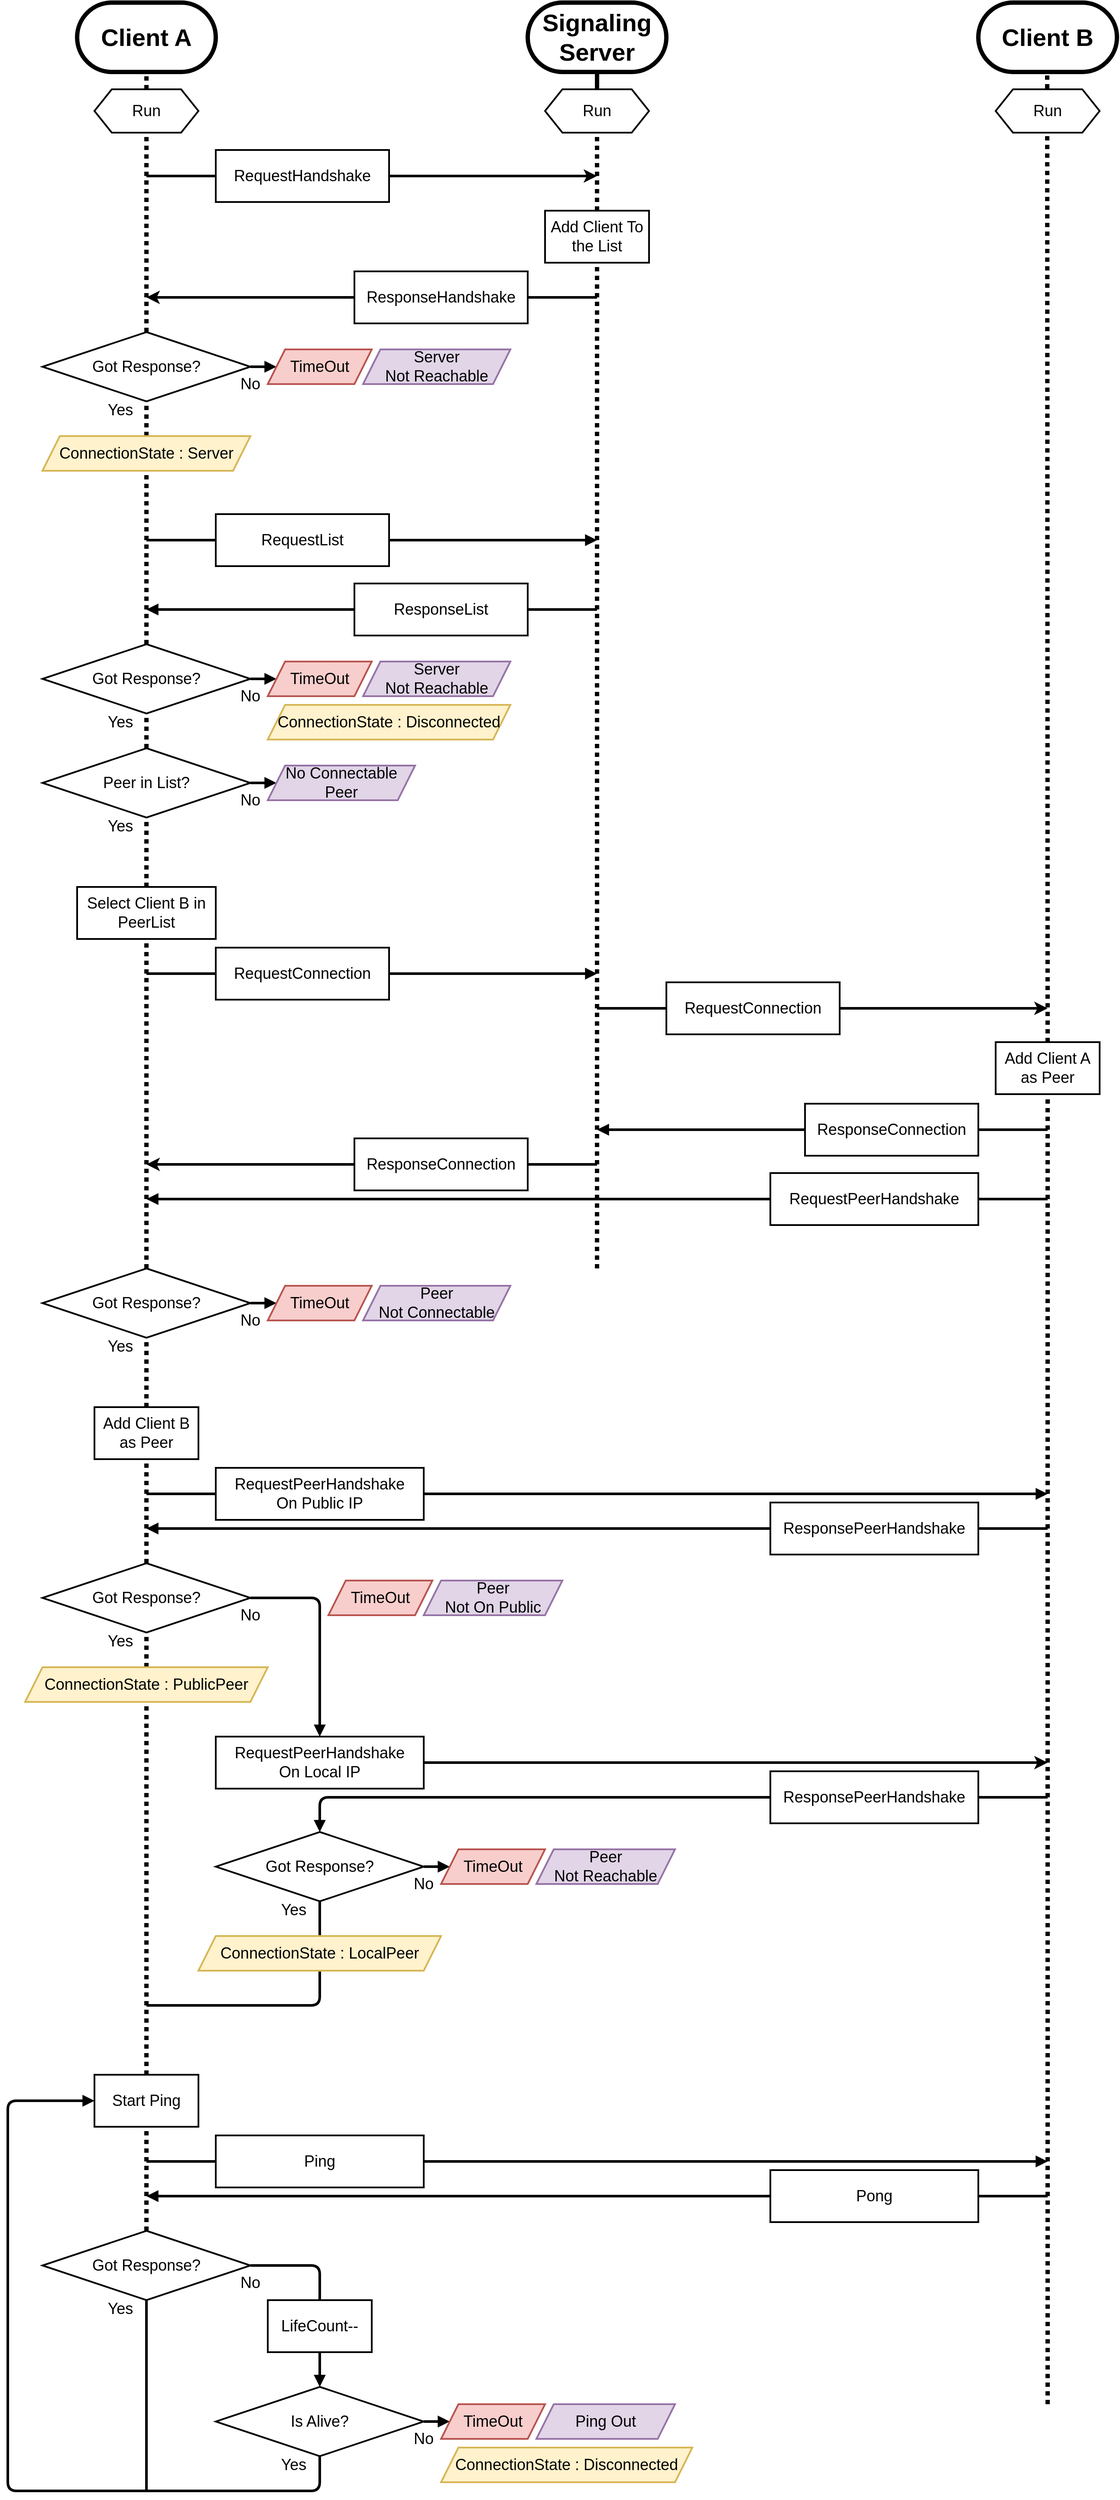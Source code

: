 <mxfile version="14.7.0" type="device"><diagram id="FAXT_r-bBd2jd8laFGE9" name="Page-1"><mxGraphModel dx="4753" dy="2177" grid="1" gridSize="10" guides="1" tooltips="1" connect="1" arrows="1" fold="1" page="1" pageScale="1" pageWidth="827" pageHeight="1169" math="0" shadow="0"><root><mxCell id="0"/><mxCell id="1" parent="0"/><mxCell id="XYH9GQJBYQ7va7GYE9v8-1" value="&lt;span style=&quot;font-size: 28px&quot;&gt;&lt;b&gt;Signaling&lt;br&gt;Server&lt;/b&gt;&lt;/span&gt;" style="rounded=1;whiteSpace=wrap;html=1;arcSize=50;strokeWidth=5;" vertex="1" parent="1"><mxGeometry x="320" y="40" width="160" height="80" as="geometry"/></mxCell><mxCell id="XYH9GQJBYQ7va7GYE9v8-2" value="&lt;font style=&quot;font-size: 28px&quot;&gt;&lt;b&gt;Client A&lt;/b&gt;&lt;/font&gt;" style="rounded=1;whiteSpace=wrap;html=1;arcSize=50;strokeWidth=5;" vertex="1" parent="1"><mxGeometry x="-200" y="40" width="160" height="80" as="geometry"/></mxCell><mxCell id="XYH9GQJBYQ7va7GYE9v8-3" value="&lt;b style=&quot;font-size: 28px&quot;&gt;Client B&lt;/b&gt;" style="rounded=1;whiteSpace=wrap;html=1;arcSize=50;strokeWidth=5;" vertex="1" parent="1"><mxGeometry x="840" y="40" width="160" height="80" as="geometry"/></mxCell><mxCell id="XYH9GQJBYQ7va7GYE9v8-4" value="" style="endArrow=none;html=1;entryX=0.5;entryY=1;entryDx=0;entryDy=0;strokeWidth=5;startArrow=none;dashed=1;dashPattern=1 1;exitX=0.5;exitY=0;exitDx=0;exitDy=0;" edge="1" parent="1" source="XYH9GQJBYQ7va7GYE9v8-148" target="XYH9GQJBYQ7va7GYE9v8-2"><mxGeometry width="50" height="50" relative="1" as="geometry"><mxPoint x="-120" y="3240" as="sourcePoint"/><mxPoint x="160" y="320" as="targetPoint"/></mxGeometry></mxCell><mxCell id="XYH9GQJBYQ7va7GYE9v8-5" value="" style="endArrow=none;html=1;strokeWidth=5;entryX=0.5;entryY=1;entryDx=0;entryDy=0;startArrow=none;" edge="1" parent="1" source="XYH9GQJBYQ7va7GYE9v8-7" target="XYH9GQJBYQ7va7GYE9v8-1"><mxGeometry width="50" height="50" relative="1" as="geometry"><mxPoint x="400" y="680" as="sourcePoint"/><mxPoint x="400" y="140" as="targetPoint"/></mxGeometry></mxCell><mxCell id="XYH9GQJBYQ7va7GYE9v8-6" value="" style="endArrow=none;html=1;strokeWidth=5;entryX=0.5;entryY=1;entryDx=0;entryDy=0;startArrow=none;dashed=1;dashPattern=1 1;" edge="1" parent="1" source="XYH9GQJBYQ7va7GYE9v8-69"><mxGeometry width="50" height="50" relative="1" as="geometry"><mxPoint x="920" y="1440" as="sourcePoint"/><mxPoint x="919.5" y="120" as="targetPoint"/></mxGeometry></mxCell><mxCell id="XYH9GQJBYQ7va7GYE9v8-7" value="&lt;font style=&quot;font-size: 18px;&quot;&gt;Run&lt;/font&gt;" style="shape=hexagon;perimeter=hexagonPerimeter2;whiteSpace=wrap;html=1;fixedSize=1;strokeWidth=2;fontSize=18;" vertex="1" parent="1"><mxGeometry x="340" y="140" width="120" height="50" as="geometry"/></mxCell><mxCell id="XYH9GQJBYQ7va7GYE9v8-8" value="" style="endArrow=none;html=1;strokeWidth=5;entryX=0.5;entryY=1;entryDx=0;entryDy=0;dashed=1;dashPattern=1 1;" edge="1" parent="1" target="XYH9GQJBYQ7va7GYE9v8-7"><mxGeometry width="50" height="50" relative="1" as="geometry"><mxPoint x="400" y="1500" as="sourcePoint"/><mxPoint x="400" y="120" as="targetPoint"/></mxGeometry></mxCell><mxCell id="XYH9GQJBYQ7va7GYE9v8-10" value="&lt;font style=&quot;font-size: 18px;&quot;&gt;Run&lt;/font&gt;" style="shape=hexagon;perimeter=hexagonPerimeter2;whiteSpace=wrap;html=1;fixedSize=1;strokeWidth=2;fontSize=18;" vertex="1" parent="1"><mxGeometry x="-180" y="140" width="120" height="50" as="geometry"/></mxCell><mxCell id="XYH9GQJBYQ7va7GYE9v8-11" value="&lt;font style=&quot;font-size: 18px;&quot;&gt;Run&lt;/font&gt;" style="shape=hexagon;perimeter=hexagonPerimeter2;whiteSpace=wrap;html=1;fixedSize=1;strokeWidth=2;fontSize=18;" vertex="1" parent="1"><mxGeometry x="860" y="140" width="120" height="50" as="geometry"/></mxCell><mxCell id="XYH9GQJBYQ7va7GYE9v8-25" value="" style="endArrow=classic;html=1;fontSize=18;strokeWidth=3;startArrow=none;" edge="1" parent="1" source="XYH9GQJBYQ7va7GYE9v8-26"><mxGeometry width="50" height="50" relative="1" as="geometry"><mxPoint x="-120" y="240" as="sourcePoint"/><mxPoint x="400" y="240" as="targetPoint"/></mxGeometry></mxCell><mxCell id="XYH9GQJBYQ7va7GYE9v8-26" value="RequestHandshake" style="rounded=0;whiteSpace=wrap;html=1;fontSize=18;strokeWidth=2;" vertex="1" parent="1"><mxGeometry x="-40" y="210" width="200" height="60" as="geometry"/></mxCell><mxCell id="XYH9GQJBYQ7va7GYE9v8-27" value="" style="endArrow=none;html=1;fontSize=18;strokeWidth=3;" edge="1" parent="1" target="XYH9GQJBYQ7va7GYE9v8-26"><mxGeometry width="50" height="50" relative="1" as="geometry"><mxPoint x="-120" y="240" as="sourcePoint"/><mxPoint x="400" y="240" as="targetPoint"/></mxGeometry></mxCell><mxCell id="XYH9GQJBYQ7va7GYE9v8-28" value="" style="endArrow=classic;html=1;fontSize=18;strokeWidth=3;startArrow=none;" edge="1" parent="1" source="XYH9GQJBYQ7va7GYE9v8-29"><mxGeometry width="50" height="50" relative="1" as="geometry"><mxPoint x="400" y="380" as="sourcePoint"/><mxPoint x="-120" y="380" as="targetPoint"/></mxGeometry></mxCell><mxCell id="XYH9GQJBYQ7va7GYE9v8-29" value="ResponseHandshake" style="rounded=0;whiteSpace=wrap;html=1;fontSize=18;strokeWidth=2;" vertex="1" parent="1"><mxGeometry x="120" y="350" width="200" height="60" as="geometry"/></mxCell><mxCell id="XYH9GQJBYQ7va7GYE9v8-30" value="" style="endArrow=none;html=1;fontSize=18;strokeWidth=3;" edge="1" parent="1" target="XYH9GQJBYQ7va7GYE9v8-29"><mxGeometry width="50" height="50" relative="1" as="geometry"><mxPoint x="400" y="380" as="sourcePoint"/><mxPoint x="-120" y="380" as="targetPoint"/></mxGeometry></mxCell><mxCell id="XYH9GQJBYQ7va7GYE9v8-45" style="edgeStyle=none;orthogonalLoop=1;jettySize=auto;html=1;entryX=0;entryY=0.5;entryDx=0;entryDy=0;fontSize=18;endArrow=block;endFill=1;strokeWidth=3;" edge="1" parent="1" source="XYH9GQJBYQ7va7GYE9v8-31" target="XYH9GQJBYQ7va7GYE9v8-35"><mxGeometry relative="1" as="geometry"/></mxCell><mxCell id="XYH9GQJBYQ7va7GYE9v8-31" value="Got Response?" style="rhombus;whiteSpace=wrap;html=1;fontSize=18;strokeWidth=2;" vertex="1" parent="1"><mxGeometry x="-240" y="420" width="240" height="80" as="geometry"/></mxCell><mxCell id="XYH9GQJBYQ7va7GYE9v8-32" value="Yes" style="text;html=1;strokeColor=none;fillColor=none;align=center;verticalAlign=middle;whiteSpace=wrap;rounded=0;fontSize=18;" vertex="1" parent="1"><mxGeometry x="-170" y="500" width="40" height="20" as="geometry"/></mxCell><mxCell id="XYH9GQJBYQ7va7GYE9v8-33" value="No" style="text;html=1;strokeColor=none;fillColor=none;align=center;verticalAlign=middle;whiteSpace=wrap;rounded=0;fontSize=18;" vertex="1" parent="1"><mxGeometry x="-20" y="470" width="40" height="20" as="geometry"/></mxCell><mxCell id="XYH9GQJBYQ7va7GYE9v8-35" value="TimeOut" style="shape=parallelogram;perimeter=parallelogramPerimeter;whiteSpace=wrap;html=1;fixedSize=1;fontSize=18;strokeWidth=2;fillColor=#f8cecc;strokeColor=#b85450;" vertex="1" parent="1"><mxGeometry x="20" y="440" width="120" height="40" as="geometry"/></mxCell><mxCell id="XYH9GQJBYQ7va7GYE9v8-36" value="Server&lt;br&gt;Not Reachable" style="shape=parallelogram;perimeter=parallelogramPerimeter;whiteSpace=wrap;html=1;fixedSize=1;fontSize=18;strokeWidth=2;fillColor=#e1d5e7;strokeColor=#9673a6;" vertex="1" parent="1"><mxGeometry x="130" y="440" width="170" height="40" as="geometry"/></mxCell><mxCell id="XYH9GQJBYQ7va7GYE9v8-37" value="" style="endArrow=block;html=1;fontSize=18;strokeWidth=3;startArrow=none;endFill=1;" edge="1" parent="1" source="XYH9GQJBYQ7va7GYE9v8-38"><mxGeometry width="50" height="50" relative="1" as="geometry"><mxPoint x="-120" y="660" as="sourcePoint"/><mxPoint x="400" y="660" as="targetPoint"/></mxGeometry></mxCell><mxCell id="XYH9GQJBYQ7va7GYE9v8-38" value="RequestList" style="rounded=0;whiteSpace=wrap;html=1;fontSize=18;strokeWidth=2;" vertex="1" parent="1"><mxGeometry x="-40" y="630" width="200" height="60" as="geometry"/></mxCell><mxCell id="XYH9GQJBYQ7va7GYE9v8-39" value="" style="endArrow=none;html=1;fontSize=18;strokeWidth=3;" edge="1" parent="1" target="XYH9GQJBYQ7va7GYE9v8-38"><mxGeometry width="50" height="50" relative="1" as="geometry"><mxPoint x="-120" y="660" as="sourcePoint"/><mxPoint x="400" y="660" as="targetPoint"/></mxGeometry></mxCell><mxCell id="XYH9GQJBYQ7va7GYE9v8-40" value="" style="endArrow=block;html=1;fontSize=18;strokeWidth=3;startArrow=none;endFill=1;" edge="1" parent="1" source="XYH9GQJBYQ7va7GYE9v8-41"><mxGeometry width="50" height="50" relative="1" as="geometry"><mxPoint x="920" y="1340" as="sourcePoint"/><mxPoint x="400" y="1340" as="targetPoint"/></mxGeometry></mxCell><mxCell id="XYH9GQJBYQ7va7GYE9v8-41" value="ResponseConnection" style="rounded=0;whiteSpace=wrap;html=1;fontSize=18;strokeWidth=2;" vertex="1" parent="1"><mxGeometry x="640" y="1310" width="200" height="60" as="geometry"/></mxCell><mxCell id="XYH9GQJBYQ7va7GYE9v8-42" value="" style="endArrow=none;html=1;fontSize=18;strokeWidth=3;" edge="1" parent="1" target="XYH9GQJBYQ7va7GYE9v8-41"><mxGeometry width="50" height="50" relative="1" as="geometry"><mxPoint x="920" y="1340" as="sourcePoint"/><mxPoint x="400" y="1340" as="targetPoint"/></mxGeometry></mxCell><mxCell id="XYH9GQJBYQ7va7GYE9v8-43" value="Add Client To the List" style="rounded=0;whiteSpace=wrap;html=1;fontSize=18;strokeWidth=2;" vertex="1" parent="1"><mxGeometry x="340" y="280" width="120" height="60" as="geometry"/></mxCell><mxCell id="XYH9GQJBYQ7va7GYE9v8-46" style="edgeStyle=none;orthogonalLoop=1;jettySize=auto;html=1;entryX=0;entryY=0.5;entryDx=0;entryDy=0;fontSize=18;endArrow=block;endFill=1;strokeWidth=3;" edge="1" parent="1" source="XYH9GQJBYQ7va7GYE9v8-47" target="XYH9GQJBYQ7va7GYE9v8-50"><mxGeometry relative="1" as="geometry"/></mxCell><mxCell id="XYH9GQJBYQ7va7GYE9v8-47" value="Got Response?" style="rhombus;whiteSpace=wrap;html=1;fontSize=18;strokeWidth=2;" vertex="1" parent="1"><mxGeometry x="-240" y="780" width="240" height="80" as="geometry"/></mxCell><mxCell id="XYH9GQJBYQ7va7GYE9v8-48" value="Yes" style="text;html=1;strokeColor=none;fillColor=none;align=center;verticalAlign=middle;whiteSpace=wrap;rounded=0;fontSize=18;" vertex="1" parent="1"><mxGeometry x="-170" y="860" width="40" height="20" as="geometry"/></mxCell><mxCell id="XYH9GQJBYQ7va7GYE9v8-49" value="No" style="text;html=1;strokeColor=none;fillColor=none;align=center;verticalAlign=middle;whiteSpace=wrap;rounded=0;fontSize=18;" vertex="1" parent="1"><mxGeometry x="-20" y="830" width="40" height="20" as="geometry"/></mxCell><mxCell id="XYH9GQJBYQ7va7GYE9v8-50" value="TimeOut" style="shape=parallelogram;perimeter=parallelogramPerimeter;whiteSpace=wrap;html=1;fixedSize=1;fontSize=18;strokeWidth=2;fillColor=#f8cecc;strokeColor=#b85450;" vertex="1" parent="1"><mxGeometry x="20" y="800" width="120" height="40" as="geometry"/></mxCell><mxCell id="XYH9GQJBYQ7va7GYE9v8-52" style="edgeStyle=none;orthogonalLoop=1;jettySize=auto;html=1;entryX=0;entryY=0.5;entryDx=0;entryDy=0;fontSize=18;endArrow=block;endFill=1;strokeWidth=3;" edge="1" parent="1" source="XYH9GQJBYQ7va7GYE9v8-53"><mxGeometry relative="1" as="geometry"><mxPoint x="30.0" y="940" as="targetPoint"/></mxGeometry></mxCell><mxCell id="XYH9GQJBYQ7va7GYE9v8-53" value="Peer in List?" style="rhombus;whiteSpace=wrap;html=1;fontSize=18;strokeWidth=2;" vertex="1" parent="1"><mxGeometry x="-240" y="900" width="240" height="80" as="geometry"/></mxCell><mxCell id="XYH9GQJBYQ7va7GYE9v8-54" value="Yes" style="text;html=1;strokeColor=none;fillColor=none;align=center;verticalAlign=middle;whiteSpace=wrap;rounded=0;fontSize=18;" vertex="1" parent="1"><mxGeometry x="-170" y="980" width="40" height="20" as="geometry"/></mxCell><mxCell id="XYH9GQJBYQ7va7GYE9v8-55" value="No" style="text;html=1;strokeColor=none;fillColor=none;align=center;verticalAlign=middle;whiteSpace=wrap;rounded=0;fontSize=18;" vertex="1" parent="1"><mxGeometry x="-20" y="950" width="40" height="20" as="geometry"/></mxCell><mxCell id="XYH9GQJBYQ7va7GYE9v8-57" value="No Connectable Peer" style="shape=parallelogram;perimeter=parallelogramPerimeter;whiteSpace=wrap;html=1;fixedSize=1;fontSize=18;strokeWidth=2;fillColor=#e1d5e7;strokeColor=#9673a6;" vertex="1" parent="1"><mxGeometry x="20" y="920" width="170" height="40" as="geometry"/></mxCell><mxCell id="XYH9GQJBYQ7va7GYE9v8-58" value="" style="endArrow=block;html=1;fontSize=18;strokeWidth=3;startArrow=none;endFill=1;" edge="1" parent="1" source="XYH9GQJBYQ7va7GYE9v8-59"><mxGeometry width="50" height="50" relative="1" as="geometry"><mxPoint x="-120" y="1160" as="sourcePoint"/><mxPoint x="400" y="1160" as="targetPoint"/></mxGeometry></mxCell><mxCell id="XYH9GQJBYQ7va7GYE9v8-59" value="RequestConnection" style="rounded=0;whiteSpace=wrap;html=1;fontSize=18;strokeWidth=2;" vertex="1" parent="1"><mxGeometry x="-40" y="1130" width="200" height="60" as="geometry"/></mxCell><mxCell id="XYH9GQJBYQ7va7GYE9v8-60" value="" style="endArrow=none;html=1;fontSize=18;strokeWidth=3;" edge="1" parent="1" target="XYH9GQJBYQ7va7GYE9v8-59"><mxGeometry width="50" height="50" relative="1" as="geometry"><mxPoint x="-120" y="1160" as="sourcePoint"/><mxPoint x="400" y="1160" as="targetPoint"/></mxGeometry></mxCell><mxCell id="XYH9GQJBYQ7va7GYE9v8-64" value="Select Client B in PeerList" style="rounded=0;whiteSpace=wrap;html=1;fontSize=18;strokeWidth=2;" vertex="1" parent="1"><mxGeometry x="-200" y="1060" width="160" height="60" as="geometry"/></mxCell><mxCell id="XYH9GQJBYQ7va7GYE9v8-66" value="" style="endArrow=classic;html=1;fontSize=18;strokeWidth=3;startArrow=none;" edge="1" parent="1" source="XYH9GQJBYQ7va7GYE9v8-67"><mxGeometry width="50" height="50" relative="1" as="geometry"><mxPoint x="400" y="1200" as="sourcePoint"/><mxPoint x="920.0" y="1200" as="targetPoint"/></mxGeometry></mxCell><mxCell id="XYH9GQJBYQ7va7GYE9v8-67" value="RequestConnection" style="rounded=0;whiteSpace=wrap;html=1;fontSize=18;strokeWidth=2;" vertex="1" parent="1"><mxGeometry x="480" y="1170" width="200" height="60" as="geometry"/></mxCell><mxCell id="XYH9GQJBYQ7va7GYE9v8-68" value="" style="endArrow=none;html=1;fontSize=18;strokeWidth=3;endFill=0;" edge="1" parent="1" target="XYH9GQJBYQ7va7GYE9v8-67"><mxGeometry width="50" height="50" relative="1" as="geometry"><mxPoint x="400" y="1200" as="sourcePoint"/><mxPoint x="920" y="1200" as="targetPoint"/></mxGeometry></mxCell><mxCell id="XYH9GQJBYQ7va7GYE9v8-69" value="Add Client A as Peer" style="rounded=0;whiteSpace=wrap;html=1;fontSize=18;strokeWidth=2;" vertex="1" parent="1"><mxGeometry x="860" y="1239" width="120" height="60" as="geometry"/></mxCell><mxCell id="XYH9GQJBYQ7va7GYE9v8-70" value="" style="endArrow=none;html=1;strokeWidth=5;entryX=0.5;entryY=1;entryDx=0;entryDy=0;dashed=1;dashPattern=1 1;" edge="1" parent="1" target="XYH9GQJBYQ7va7GYE9v8-69"><mxGeometry width="50" height="50" relative="1" as="geometry"><mxPoint x="920" y="2810" as="sourcePoint"/><mxPoint x="919.5" y="120" as="targetPoint"/></mxGeometry></mxCell><mxCell id="XYH9GQJBYQ7va7GYE9v8-74" value="" style="endArrow=classic;html=1;fontSize=18;strokeWidth=3;startArrow=none;" edge="1" parent="1" source="XYH9GQJBYQ7va7GYE9v8-75"><mxGeometry width="50" height="50" relative="1" as="geometry"><mxPoint x="400" y="1380" as="sourcePoint"/><mxPoint x="-120.0" y="1380" as="targetPoint"/></mxGeometry></mxCell><mxCell id="XYH9GQJBYQ7va7GYE9v8-75" value="ResponseConnection" style="rounded=0;whiteSpace=wrap;html=1;fontSize=18;strokeWidth=2;" vertex="1" parent="1"><mxGeometry x="120" y="1350" width="200" height="60" as="geometry"/></mxCell><mxCell id="XYH9GQJBYQ7va7GYE9v8-76" value="" style="endArrow=none;html=1;fontSize=18;strokeWidth=3;endFill=0;" edge="1" parent="1" target="XYH9GQJBYQ7va7GYE9v8-75"><mxGeometry width="50" height="50" relative="1" as="geometry"><mxPoint x="400.0" y="1380" as="sourcePoint"/><mxPoint x="-120" y="1380" as="targetPoint"/></mxGeometry></mxCell><mxCell id="XYH9GQJBYQ7va7GYE9v8-77" value="" style="endArrow=block;html=1;fontSize=18;strokeWidth=3;startArrow=none;endFill=1;" edge="1" parent="1" source="XYH9GQJBYQ7va7GYE9v8-78"><mxGeometry width="50" height="50" relative="1" as="geometry"><mxPoint x="400" y="740" as="sourcePoint"/><mxPoint x="-120" y="740" as="targetPoint"/></mxGeometry></mxCell><mxCell id="XYH9GQJBYQ7va7GYE9v8-78" value="ResponseList" style="rounded=0;whiteSpace=wrap;html=1;fontSize=18;strokeWidth=2;" vertex="1" parent="1"><mxGeometry x="120" y="710" width="200" height="60" as="geometry"/></mxCell><mxCell id="XYH9GQJBYQ7va7GYE9v8-79" value="" style="endArrow=none;html=1;fontSize=18;strokeWidth=3;" edge="1" parent="1" target="XYH9GQJBYQ7va7GYE9v8-78"><mxGeometry width="50" height="50" relative="1" as="geometry"><mxPoint x="400" y="740" as="sourcePoint"/><mxPoint x="-120" y="740" as="targetPoint"/></mxGeometry></mxCell><mxCell id="XYH9GQJBYQ7va7GYE9v8-80" style="edgeStyle=none;orthogonalLoop=1;jettySize=auto;html=1;entryX=0;entryY=0.5;entryDx=0;entryDy=0;fontSize=18;endArrow=block;endFill=1;strokeWidth=3;" edge="1" parent="1" source="XYH9GQJBYQ7va7GYE9v8-81" target="XYH9GQJBYQ7va7GYE9v8-84"><mxGeometry relative="1" as="geometry"/></mxCell><mxCell id="XYH9GQJBYQ7va7GYE9v8-81" value="Got Response?" style="rhombus;whiteSpace=wrap;html=1;fontSize=18;strokeWidth=2;" vertex="1" parent="1"><mxGeometry x="-240" y="1500" width="240" height="80" as="geometry"/></mxCell><mxCell id="XYH9GQJBYQ7va7GYE9v8-82" value="Yes" style="text;html=1;strokeColor=none;fillColor=none;align=center;verticalAlign=middle;whiteSpace=wrap;rounded=0;fontSize=18;" vertex="1" parent="1"><mxGeometry x="-170" y="1580" width="40" height="20" as="geometry"/></mxCell><mxCell id="XYH9GQJBYQ7va7GYE9v8-83" value="No" style="text;html=1;strokeColor=none;fillColor=none;align=center;verticalAlign=middle;whiteSpace=wrap;rounded=0;fontSize=18;" vertex="1" parent="1"><mxGeometry x="-20" y="1550" width="40" height="20" as="geometry"/></mxCell><mxCell id="XYH9GQJBYQ7va7GYE9v8-84" value="TimeOut" style="shape=parallelogram;perimeter=parallelogramPerimeter;whiteSpace=wrap;html=1;fixedSize=1;fontSize=18;strokeWidth=2;fillColor=#f8cecc;strokeColor=#b85450;" vertex="1" parent="1"><mxGeometry x="20" y="1520" width="120" height="40" as="geometry"/></mxCell><mxCell id="XYH9GQJBYQ7va7GYE9v8-85" value="Peer &lt;br&gt;Not Connectable" style="shape=parallelogram;perimeter=parallelogramPerimeter;whiteSpace=wrap;html=1;fixedSize=1;fontSize=18;strokeWidth=2;fillColor=#e1d5e7;strokeColor=#9673a6;" vertex="1" parent="1"><mxGeometry x="130" y="1520" width="170" height="40" as="geometry"/></mxCell><mxCell id="XYH9GQJBYQ7va7GYE9v8-86" value="ConnectionState : Server" style="shape=parallelogram;perimeter=parallelogramPerimeter;whiteSpace=wrap;html=1;fixedSize=1;fontSize=18;strokeWidth=2;fillColor=#fff2cc;strokeColor=#d6b656;" vertex="1" parent="1"><mxGeometry x="-240" y="540" width="240" height="40" as="geometry"/></mxCell><mxCell id="XYH9GQJBYQ7va7GYE9v8-87" value="Server&lt;br&gt;Not Reachable" style="shape=parallelogram;perimeter=parallelogramPerimeter;whiteSpace=wrap;html=1;fixedSize=1;fontSize=18;strokeWidth=2;fillColor=#e1d5e7;strokeColor=#9673a6;" vertex="1" parent="1"><mxGeometry x="130" y="800" width="170" height="40" as="geometry"/></mxCell><mxCell id="XYH9GQJBYQ7va7GYE9v8-88" value="ConnectionState : Disconnected" style="shape=parallelogram;perimeter=parallelogramPerimeter;whiteSpace=wrap;html=1;fixedSize=1;fontSize=18;strokeWidth=2;fillColor=#fff2cc;strokeColor=#d6b656;" vertex="1" parent="1"><mxGeometry x="20" y="850" width="280" height="40" as="geometry"/></mxCell><mxCell id="XYH9GQJBYQ7va7GYE9v8-92" value="" style="endArrow=block;html=1;fontSize=18;strokeWidth=3;startArrow=none;endFill=1;" edge="1" source="XYH9GQJBYQ7va7GYE9v8-93" parent="1"><mxGeometry width="50" height="50" relative="1" as="geometry"><mxPoint x="-120" y="1760" as="sourcePoint"/><mxPoint x="920" y="1760" as="targetPoint"/></mxGeometry></mxCell><mxCell id="XYH9GQJBYQ7va7GYE9v8-93" value="RequestPeerHandshake&lt;br&gt;On Public IP" style="rounded=0;whiteSpace=wrap;html=1;fontSize=18;strokeWidth=2;" vertex="1" parent="1"><mxGeometry x="-40" y="1730" width="240" height="60" as="geometry"/></mxCell><mxCell id="XYH9GQJBYQ7va7GYE9v8-94" value="" style="endArrow=none;html=1;fontSize=18;strokeWidth=3;" edge="1" target="XYH9GQJBYQ7va7GYE9v8-93" parent="1"><mxGeometry width="50" height="50" relative="1" as="geometry"><mxPoint x="-120" y="1760" as="sourcePoint"/><mxPoint x="400" y="1760" as="targetPoint"/></mxGeometry></mxCell><mxCell id="XYH9GQJBYQ7va7GYE9v8-98" value="" style="endArrow=block;html=1;fontSize=18;strokeWidth=3;startArrow=none;endFill=1;" edge="1" source="XYH9GQJBYQ7va7GYE9v8-99" parent="1"><mxGeometry width="50" height="50" relative="1" as="geometry"><mxPoint x="920" y="1800" as="sourcePoint"/><mxPoint x="-120" y="1800" as="targetPoint"/></mxGeometry></mxCell><mxCell id="XYH9GQJBYQ7va7GYE9v8-99" value="ResponsePeerHandshake" style="rounded=0;whiteSpace=wrap;html=1;fontSize=18;strokeWidth=2;" vertex="1" parent="1"><mxGeometry x="600" y="1770" width="240" height="60" as="geometry"/></mxCell><mxCell id="XYH9GQJBYQ7va7GYE9v8-100" value="" style="endArrow=none;html=1;fontSize=18;strokeWidth=3;" edge="1" target="XYH9GQJBYQ7va7GYE9v8-99" parent="1"><mxGeometry width="50" height="50" relative="1" as="geometry"><mxPoint x="920.0" y="1800" as="sourcePoint"/><mxPoint x="400" y="1800" as="targetPoint"/></mxGeometry></mxCell><mxCell id="XYH9GQJBYQ7va7GYE9v8-106" value="" style="endArrow=block;html=1;fontSize=18;strokeWidth=3;startArrow=none;endFill=1;" edge="1" source="XYH9GQJBYQ7va7GYE9v8-107" parent="1"><mxGeometry width="50" height="50" relative="1" as="geometry"><mxPoint x="920" y="1420" as="sourcePoint"/><mxPoint x="-120" y="1420" as="targetPoint"/></mxGeometry></mxCell><mxCell id="XYH9GQJBYQ7va7GYE9v8-107" value="RequestPeerHandshake" style="rounded=0;whiteSpace=wrap;html=1;fontSize=18;strokeWidth=2;" vertex="1" parent="1"><mxGeometry x="600" y="1390" width="240" height="60" as="geometry"/></mxCell><mxCell id="XYH9GQJBYQ7va7GYE9v8-108" value="" style="endArrow=none;html=1;fontSize=18;strokeWidth=3;" edge="1" target="XYH9GQJBYQ7va7GYE9v8-107" parent="1"><mxGeometry width="50" height="50" relative="1" as="geometry"><mxPoint x="920.0" y="1420" as="sourcePoint"/><mxPoint x="400" y="1420" as="targetPoint"/></mxGeometry></mxCell><mxCell id="XYH9GQJBYQ7va7GYE9v8-137" style="edgeStyle=none;orthogonalLoop=1;jettySize=auto;html=1;exitX=1;exitY=0.5;exitDx=0;exitDy=0;entryX=0.5;entryY=0;entryDx=0;entryDy=0;fontSize=18;endArrow=block;endFill=1;strokeColor=#000000;strokeWidth=3;" edge="1" parent="1" source="XYH9GQJBYQ7va7GYE9v8-113" target="XYH9GQJBYQ7va7GYE9v8-119"><mxGeometry relative="1" as="geometry"><Array as="points"><mxPoint x="80" y="1880"/></Array></mxGeometry></mxCell><mxCell id="XYH9GQJBYQ7va7GYE9v8-113" value="Got Response?" style="rhombus;whiteSpace=wrap;html=1;fontSize=18;strokeWidth=2;" vertex="1" parent="1"><mxGeometry x="-240" y="1840" width="240" height="80" as="geometry"/></mxCell><mxCell id="XYH9GQJBYQ7va7GYE9v8-114" value="Yes" style="text;html=1;strokeColor=none;fillColor=none;align=center;verticalAlign=middle;whiteSpace=wrap;rounded=0;fontSize=18;" vertex="1" parent="1"><mxGeometry x="-170" y="1920" width="40" height="20" as="geometry"/></mxCell><mxCell id="XYH9GQJBYQ7va7GYE9v8-115" value="No" style="text;html=1;strokeColor=none;fillColor=none;align=center;verticalAlign=middle;whiteSpace=wrap;rounded=0;fontSize=18;" vertex="1" parent="1"><mxGeometry x="-20" y="1890" width="40" height="20" as="geometry"/></mxCell><mxCell id="XYH9GQJBYQ7va7GYE9v8-116" value="TimeOut" style="shape=parallelogram;perimeter=parallelogramPerimeter;whiteSpace=wrap;html=1;fixedSize=1;fontSize=18;strokeWidth=2;fillColor=#f8cecc;strokeColor=#b85450;" vertex="1" parent="1"><mxGeometry x="90" y="1860" width="120" height="40" as="geometry"/></mxCell><mxCell id="XYH9GQJBYQ7va7GYE9v8-117" value="Peer &lt;br&gt;Not On Public" style="shape=parallelogram;perimeter=parallelogramPerimeter;whiteSpace=wrap;html=1;fixedSize=1;fontSize=18;strokeWidth=2;fillColor=#e1d5e7;strokeColor=#9673a6;" vertex="1" parent="1"><mxGeometry x="200" y="1860" width="160" height="40" as="geometry"/></mxCell><mxCell id="XYH9GQJBYQ7va7GYE9v8-118" value="" style="endArrow=classic;html=1;fontSize=18;strokeWidth=3;startArrow=none;" edge="1" source="XYH9GQJBYQ7va7GYE9v8-119" parent="1"><mxGeometry width="50" height="50" relative="1" as="geometry"><mxPoint x="-120" y="2070" as="sourcePoint"/><mxPoint x="920" y="2070" as="targetPoint"/></mxGeometry></mxCell><mxCell id="XYH9GQJBYQ7va7GYE9v8-119" value="RequestPeerHandshake&lt;br&gt;On Local IP" style="rounded=0;whiteSpace=wrap;html=1;fontSize=18;strokeWidth=2;" vertex="1" parent="1"><mxGeometry x="-40" y="2040" width="240" height="60" as="geometry"/></mxCell><mxCell id="XYH9GQJBYQ7va7GYE9v8-121" value="" style="endArrow=block;html=1;fontSize=18;strokeWidth=3;startArrow=none;entryX=0.5;entryY=0;entryDx=0;entryDy=0;endFill=1;" edge="1" source="XYH9GQJBYQ7va7GYE9v8-122" parent="1" target="XYH9GQJBYQ7va7GYE9v8-125"><mxGeometry width="50" height="50" relative="1" as="geometry"><mxPoint x="920" y="2110" as="sourcePoint"/><mxPoint x="80" y="2110" as="targetPoint"/><Array as="points"><mxPoint x="80" y="2110"/></Array></mxGeometry></mxCell><mxCell id="XYH9GQJBYQ7va7GYE9v8-122" value="ResponsePeerHandshake" style="rounded=0;whiteSpace=wrap;html=1;fontSize=18;strokeWidth=2;" vertex="1" parent="1"><mxGeometry x="600" y="2080" width="240" height="60" as="geometry"/></mxCell><mxCell id="XYH9GQJBYQ7va7GYE9v8-123" value="" style="endArrow=none;html=1;fontSize=18;strokeWidth=3;" edge="1" target="XYH9GQJBYQ7va7GYE9v8-122" parent="1"><mxGeometry width="50" height="50" relative="1" as="geometry"><mxPoint x="920.0" y="2110" as="sourcePoint"/><mxPoint x="400" y="2110" as="targetPoint"/></mxGeometry></mxCell><mxCell id="XYH9GQJBYQ7va7GYE9v8-124" style="edgeStyle=none;orthogonalLoop=1;jettySize=auto;html=1;entryX=0;entryY=0.5;entryDx=0;entryDy=0;fontSize=18;endArrow=block;endFill=1;strokeWidth=3;" edge="1" source="XYH9GQJBYQ7va7GYE9v8-125" target="XYH9GQJBYQ7va7GYE9v8-128" parent="1"><mxGeometry relative="1" as="geometry"/></mxCell><mxCell id="XYH9GQJBYQ7va7GYE9v8-135" style="edgeStyle=none;orthogonalLoop=1;jettySize=auto;html=1;fontSize=18;endArrow=none;endFill=0;strokeColor=#000000;strokeWidth=3;" edge="1" parent="1" source="XYH9GQJBYQ7va7GYE9v8-125"><mxGeometry relative="1" as="geometry"><mxPoint x="-120" y="2350" as="targetPoint"/><Array as="points"><mxPoint x="80" y="2350"/></Array></mxGeometry></mxCell><mxCell id="XYH9GQJBYQ7va7GYE9v8-125" value="Got Response?" style="rhombus;whiteSpace=wrap;html=1;fontSize=18;strokeWidth=2;" vertex="1" parent="1"><mxGeometry x="-40" y="2150" width="240" height="80" as="geometry"/></mxCell><mxCell id="XYH9GQJBYQ7va7GYE9v8-126" value="Yes" style="text;html=1;strokeColor=none;fillColor=none;align=center;verticalAlign=middle;whiteSpace=wrap;rounded=0;fontSize=18;" vertex="1" parent="1"><mxGeometry x="30" y="2230" width="40" height="20" as="geometry"/></mxCell><mxCell id="XYH9GQJBYQ7va7GYE9v8-127" value="No" style="text;html=1;strokeColor=none;fillColor=none;align=center;verticalAlign=middle;whiteSpace=wrap;rounded=0;fontSize=18;" vertex="1" parent="1"><mxGeometry x="180" y="2200" width="40" height="20" as="geometry"/></mxCell><mxCell id="XYH9GQJBYQ7va7GYE9v8-128" value="TimeOut" style="shape=parallelogram;perimeter=parallelogramPerimeter;whiteSpace=wrap;html=1;fixedSize=1;fontSize=18;strokeWidth=2;fillColor=#f8cecc;strokeColor=#b85450;" vertex="1" parent="1"><mxGeometry x="220" y="2170" width="120" height="40" as="geometry"/></mxCell><mxCell id="XYH9GQJBYQ7va7GYE9v8-129" value="Peer &lt;br&gt;Not Reachable" style="shape=parallelogram;perimeter=parallelogramPerimeter;whiteSpace=wrap;html=1;fixedSize=1;fontSize=18;strokeWidth=2;fillColor=#e1d5e7;strokeColor=#9673a6;" vertex="1" parent="1"><mxGeometry x="330" y="2170" width="160" height="40" as="geometry"/></mxCell><mxCell id="XYH9GQJBYQ7va7GYE9v8-130" value="Add Client B as Peer" style="rounded=0;whiteSpace=wrap;html=1;fontSize=18;strokeWidth=2;" vertex="1" parent="1"><mxGeometry x="-180" y="1660" width="120" height="60" as="geometry"/></mxCell><mxCell id="XYH9GQJBYQ7va7GYE9v8-138" value="ConnectionState : PublicPeer" style="shape=parallelogram;perimeter=parallelogramPerimeter;whiteSpace=wrap;html=1;fixedSize=1;fontSize=18;strokeWidth=2;fillColor=#fff2cc;strokeColor=#d6b656;" vertex="1" parent="1"><mxGeometry x="-260" y="1960" width="280" height="40" as="geometry"/></mxCell><mxCell id="XYH9GQJBYQ7va7GYE9v8-139" value="ConnectionState : LocalPeer" style="shape=parallelogram;perimeter=parallelogramPerimeter;whiteSpace=wrap;html=1;fixedSize=1;fontSize=18;strokeWidth=2;fillColor=#fff2cc;strokeColor=#d6b656;" vertex="1" parent="1"><mxGeometry x="-60" y="2270" width="280" height="40" as="geometry"/></mxCell><mxCell id="XYH9GQJBYQ7va7GYE9v8-140" value="Start Ping" style="rounded=0;whiteSpace=wrap;html=1;fontSize=18;strokeWidth=2;" vertex="1" parent="1"><mxGeometry x="-180" y="2430" width="120" height="60" as="geometry"/></mxCell><mxCell id="XYH9GQJBYQ7va7GYE9v8-142" value="" style="endArrow=block;html=1;fontSize=18;strokeWidth=3;startArrow=none;endFill=1;" edge="1" parent="1" source="XYH9GQJBYQ7va7GYE9v8-143"><mxGeometry width="50" height="50" relative="1" as="geometry"><mxPoint x="-120" y="2530" as="sourcePoint"/><mxPoint x="920.0" y="2530" as="targetPoint"/></mxGeometry></mxCell><mxCell id="XYH9GQJBYQ7va7GYE9v8-143" value="Ping" style="rounded=0;whiteSpace=wrap;html=1;fontSize=18;strokeWidth=2;" vertex="1" parent="1"><mxGeometry x="-40" y="2500" width="240" height="60" as="geometry"/></mxCell><mxCell id="XYH9GQJBYQ7va7GYE9v8-144" value="" style="endArrow=none;html=1;fontSize=18;strokeWidth=3;" edge="1" parent="1" target="XYH9GQJBYQ7va7GYE9v8-143"><mxGeometry width="50" height="50" relative="1" as="geometry"><mxPoint x="-120" y="2530" as="sourcePoint"/><mxPoint x="400" y="2530" as="targetPoint"/></mxGeometry></mxCell><mxCell id="XYH9GQJBYQ7va7GYE9v8-145" value="" style="endArrow=block;html=1;fontSize=18;strokeWidth=3;startArrow=none;endFill=1;" edge="1" parent="1" source="XYH9GQJBYQ7va7GYE9v8-146"><mxGeometry width="50" height="50" relative="1" as="geometry"><mxPoint x="920" y="2570" as="sourcePoint"/><mxPoint x="-120" y="2570" as="targetPoint"/></mxGeometry></mxCell><mxCell id="XYH9GQJBYQ7va7GYE9v8-146" value="Pong" style="rounded=0;whiteSpace=wrap;html=1;fontSize=18;strokeWidth=2;" vertex="1" parent="1"><mxGeometry x="600" y="2540" width="240" height="60" as="geometry"/></mxCell><mxCell id="XYH9GQJBYQ7va7GYE9v8-147" value="" style="endArrow=none;html=1;fontSize=18;strokeWidth=3;" edge="1" parent="1" target="XYH9GQJBYQ7va7GYE9v8-146"><mxGeometry width="50" height="50" relative="1" as="geometry"><mxPoint x="920.0" y="2570" as="sourcePoint"/><mxPoint x="400" y="2570" as="targetPoint"/></mxGeometry></mxCell><mxCell id="XYH9GQJBYQ7va7GYE9v8-158" style="edgeStyle=none;orthogonalLoop=1;jettySize=auto;html=1;exitX=1;exitY=0.5;exitDx=0;exitDy=0;entryX=0.5;entryY=0;entryDx=0;entryDy=0;fontSize=18;endArrow=block;endFill=1;strokeColor=#000000;strokeWidth=3;" edge="1" parent="1" source="XYH9GQJBYQ7va7GYE9v8-148" target="XYH9GQJBYQ7va7GYE9v8-153"><mxGeometry relative="1" as="geometry"><Array as="points"><mxPoint x="80" y="2650"/></Array></mxGeometry></mxCell><mxCell id="XYH9GQJBYQ7va7GYE9v8-164" style="edgeStyle=none;orthogonalLoop=1;jettySize=auto;html=1;exitX=0.5;exitY=1;exitDx=0;exitDy=0;fontSize=18;endArrow=none;endFill=0;strokeColor=#000000;strokeWidth=3;" edge="1" parent="1" source="XYH9GQJBYQ7va7GYE9v8-148"><mxGeometry relative="1" as="geometry"><mxPoint x="-120" y="2910" as="targetPoint"/></mxGeometry></mxCell><mxCell id="XYH9GQJBYQ7va7GYE9v8-148" value="Got Response?" style="rhombus;whiteSpace=wrap;html=1;fontSize=18;strokeWidth=2;" vertex="1" parent="1"><mxGeometry x="-240" y="2610" width="240" height="80" as="geometry"/></mxCell><mxCell id="XYH9GQJBYQ7va7GYE9v8-149" value="Yes" style="text;html=1;strokeColor=none;fillColor=none;align=center;verticalAlign=middle;whiteSpace=wrap;rounded=0;fontSize=18;" vertex="1" parent="1"><mxGeometry x="-170" y="2690" width="40" height="20" as="geometry"/></mxCell><mxCell id="XYH9GQJBYQ7va7GYE9v8-150" value="No" style="text;html=1;strokeColor=none;fillColor=none;align=center;verticalAlign=middle;whiteSpace=wrap;rounded=0;fontSize=18;" vertex="1" parent="1"><mxGeometry x="-20" y="2660" width="40" height="20" as="geometry"/></mxCell><mxCell id="XYH9GQJBYQ7va7GYE9v8-160" style="edgeStyle=none;orthogonalLoop=1;jettySize=auto;html=1;exitX=0.5;exitY=1;exitDx=0;exitDy=0;entryX=0;entryY=0.5;entryDx=0;entryDy=0;fontSize=18;endArrow=block;endFill=1;strokeColor=#000000;strokeWidth=3;" edge="1" parent="1" source="XYH9GQJBYQ7va7GYE9v8-153" target="XYH9GQJBYQ7va7GYE9v8-140"><mxGeometry relative="1" as="geometry"><Array as="points"><mxPoint x="80" y="2910"/><mxPoint x="-280" y="2910"/><mxPoint x="-280" y="2460"/></Array></mxGeometry></mxCell><mxCell id="XYH9GQJBYQ7va7GYE9v8-162" style="edgeStyle=none;orthogonalLoop=1;jettySize=auto;html=1;exitX=1;exitY=0.5;exitDx=0;exitDy=0;entryX=0;entryY=0.5;entryDx=0;entryDy=0;fontSize=18;endArrow=block;endFill=1;strokeColor=#000000;strokeWidth=3;" edge="1" parent="1" source="XYH9GQJBYQ7va7GYE9v8-153" target="XYH9GQJBYQ7va7GYE9v8-156"><mxGeometry relative="1" as="geometry"/></mxCell><mxCell id="XYH9GQJBYQ7va7GYE9v8-153" value="Is Alive?" style="rhombus;whiteSpace=wrap;html=1;fontSize=18;strokeWidth=2;" vertex="1" parent="1"><mxGeometry x="-40" y="2790" width="240" height="80" as="geometry"/></mxCell><mxCell id="XYH9GQJBYQ7va7GYE9v8-154" value="Yes" style="text;html=1;strokeColor=none;fillColor=none;align=center;verticalAlign=middle;whiteSpace=wrap;rounded=0;fontSize=18;" vertex="1" parent="1"><mxGeometry x="30" y="2870" width="40" height="20" as="geometry"/></mxCell><mxCell id="XYH9GQJBYQ7va7GYE9v8-155" value="No" style="text;html=1;strokeColor=none;fillColor=none;align=center;verticalAlign=middle;whiteSpace=wrap;rounded=0;fontSize=18;" vertex="1" parent="1"><mxGeometry x="180" y="2840" width="40" height="20" as="geometry"/></mxCell><mxCell id="XYH9GQJBYQ7va7GYE9v8-156" value="TimeOut" style="shape=parallelogram;perimeter=parallelogramPerimeter;whiteSpace=wrap;html=1;fixedSize=1;fontSize=18;strokeWidth=2;fillColor=#f8cecc;strokeColor=#b85450;" vertex="1" parent="1"><mxGeometry x="220" y="2810" width="120" height="40" as="geometry"/></mxCell><mxCell id="XYH9GQJBYQ7va7GYE9v8-157" value="Ping Out" style="shape=parallelogram;perimeter=parallelogramPerimeter;whiteSpace=wrap;html=1;fixedSize=1;fontSize=18;strokeWidth=2;fillColor=#e1d5e7;strokeColor=#9673a6;" vertex="1" parent="1"><mxGeometry x="330" y="2810" width="160" height="40" as="geometry"/></mxCell><mxCell id="XYH9GQJBYQ7va7GYE9v8-159" value="LifeCount--" style="rounded=0;whiteSpace=wrap;html=1;fontSize=18;strokeColor=#000000;strokeWidth=2;" vertex="1" parent="1"><mxGeometry x="20" y="2690" width="120" height="60" as="geometry"/></mxCell><mxCell id="XYH9GQJBYQ7va7GYE9v8-161" value="ConnectionState : Disconnected" style="shape=parallelogram;perimeter=parallelogramPerimeter;whiteSpace=wrap;html=1;fixedSize=1;fontSize=18;strokeWidth=2;fillColor=#fff2cc;strokeColor=#d6b656;" vertex="1" parent="1"><mxGeometry x="220" y="2860" width="290" height="40" as="geometry"/></mxCell></root></mxGraphModel></diagram></mxfile>